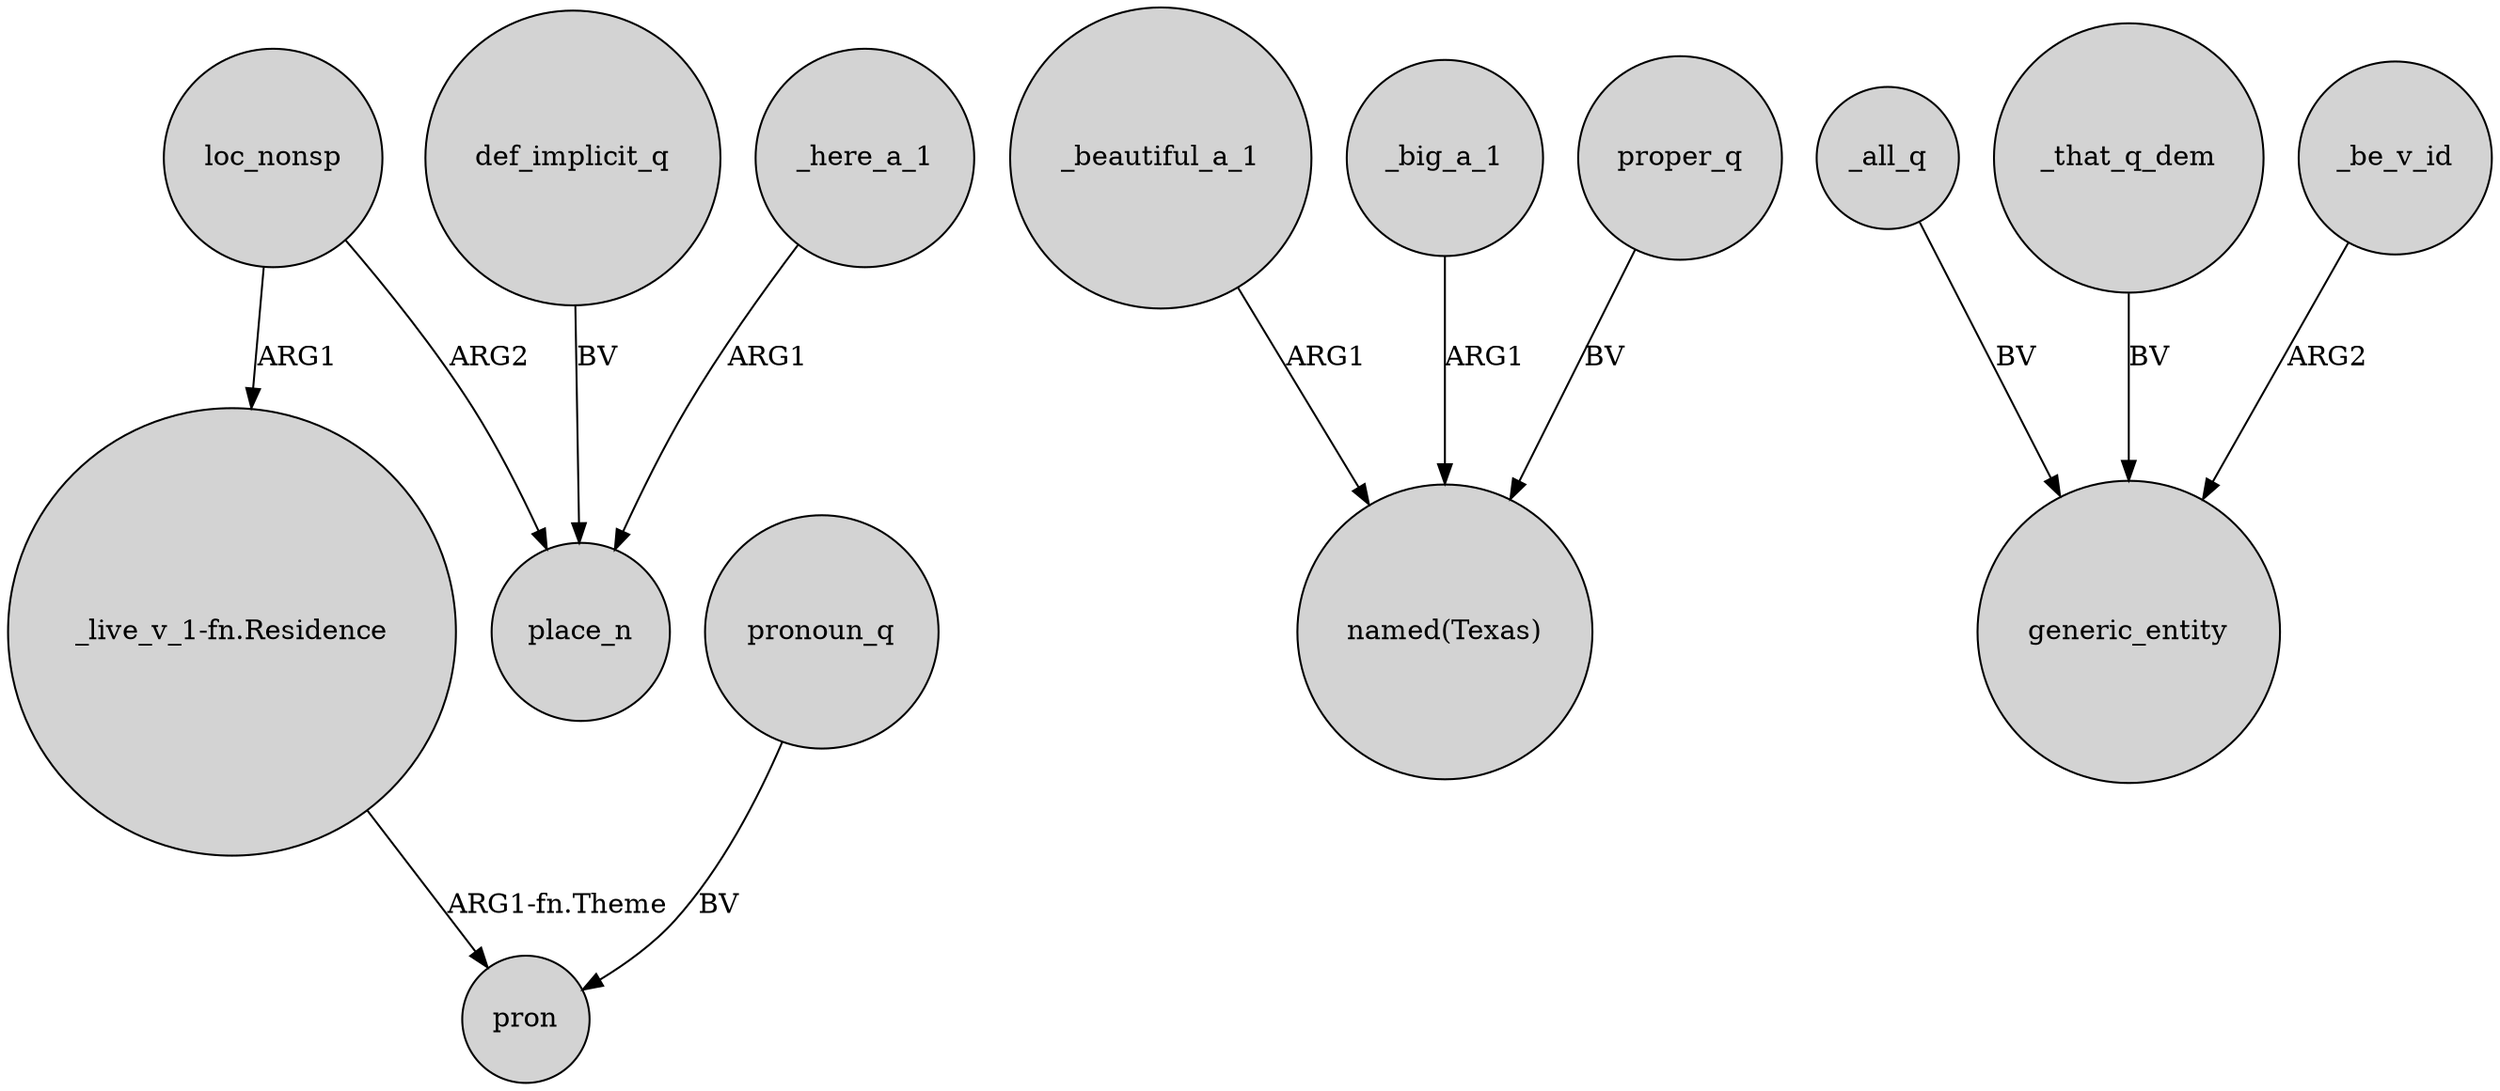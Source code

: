 digraph {
	node [shape=circle style=filled]
	loc_nonsp -> place_n [label=ARG2]
	_beautiful_a_1 -> "named(Texas)" [label=ARG1]
	"_live_v_1-fn.Residence" -> pron [label="ARG1-fn.Theme"]
	def_implicit_q -> place_n [label=BV]
	_here_a_1 -> place_n [label=ARG1]
	_all_q -> generic_entity [label=BV]
	_that_q_dem -> generic_entity [label=BV]
	_big_a_1 -> "named(Texas)" [label=ARG1]
	_be_v_id -> generic_entity [label=ARG2]
	loc_nonsp -> "_live_v_1-fn.Residence" [label=ARG1]
	proper_q -> "named(Texas)" [label=BV]
	pronoun_q -> pron [label=BV]
}

